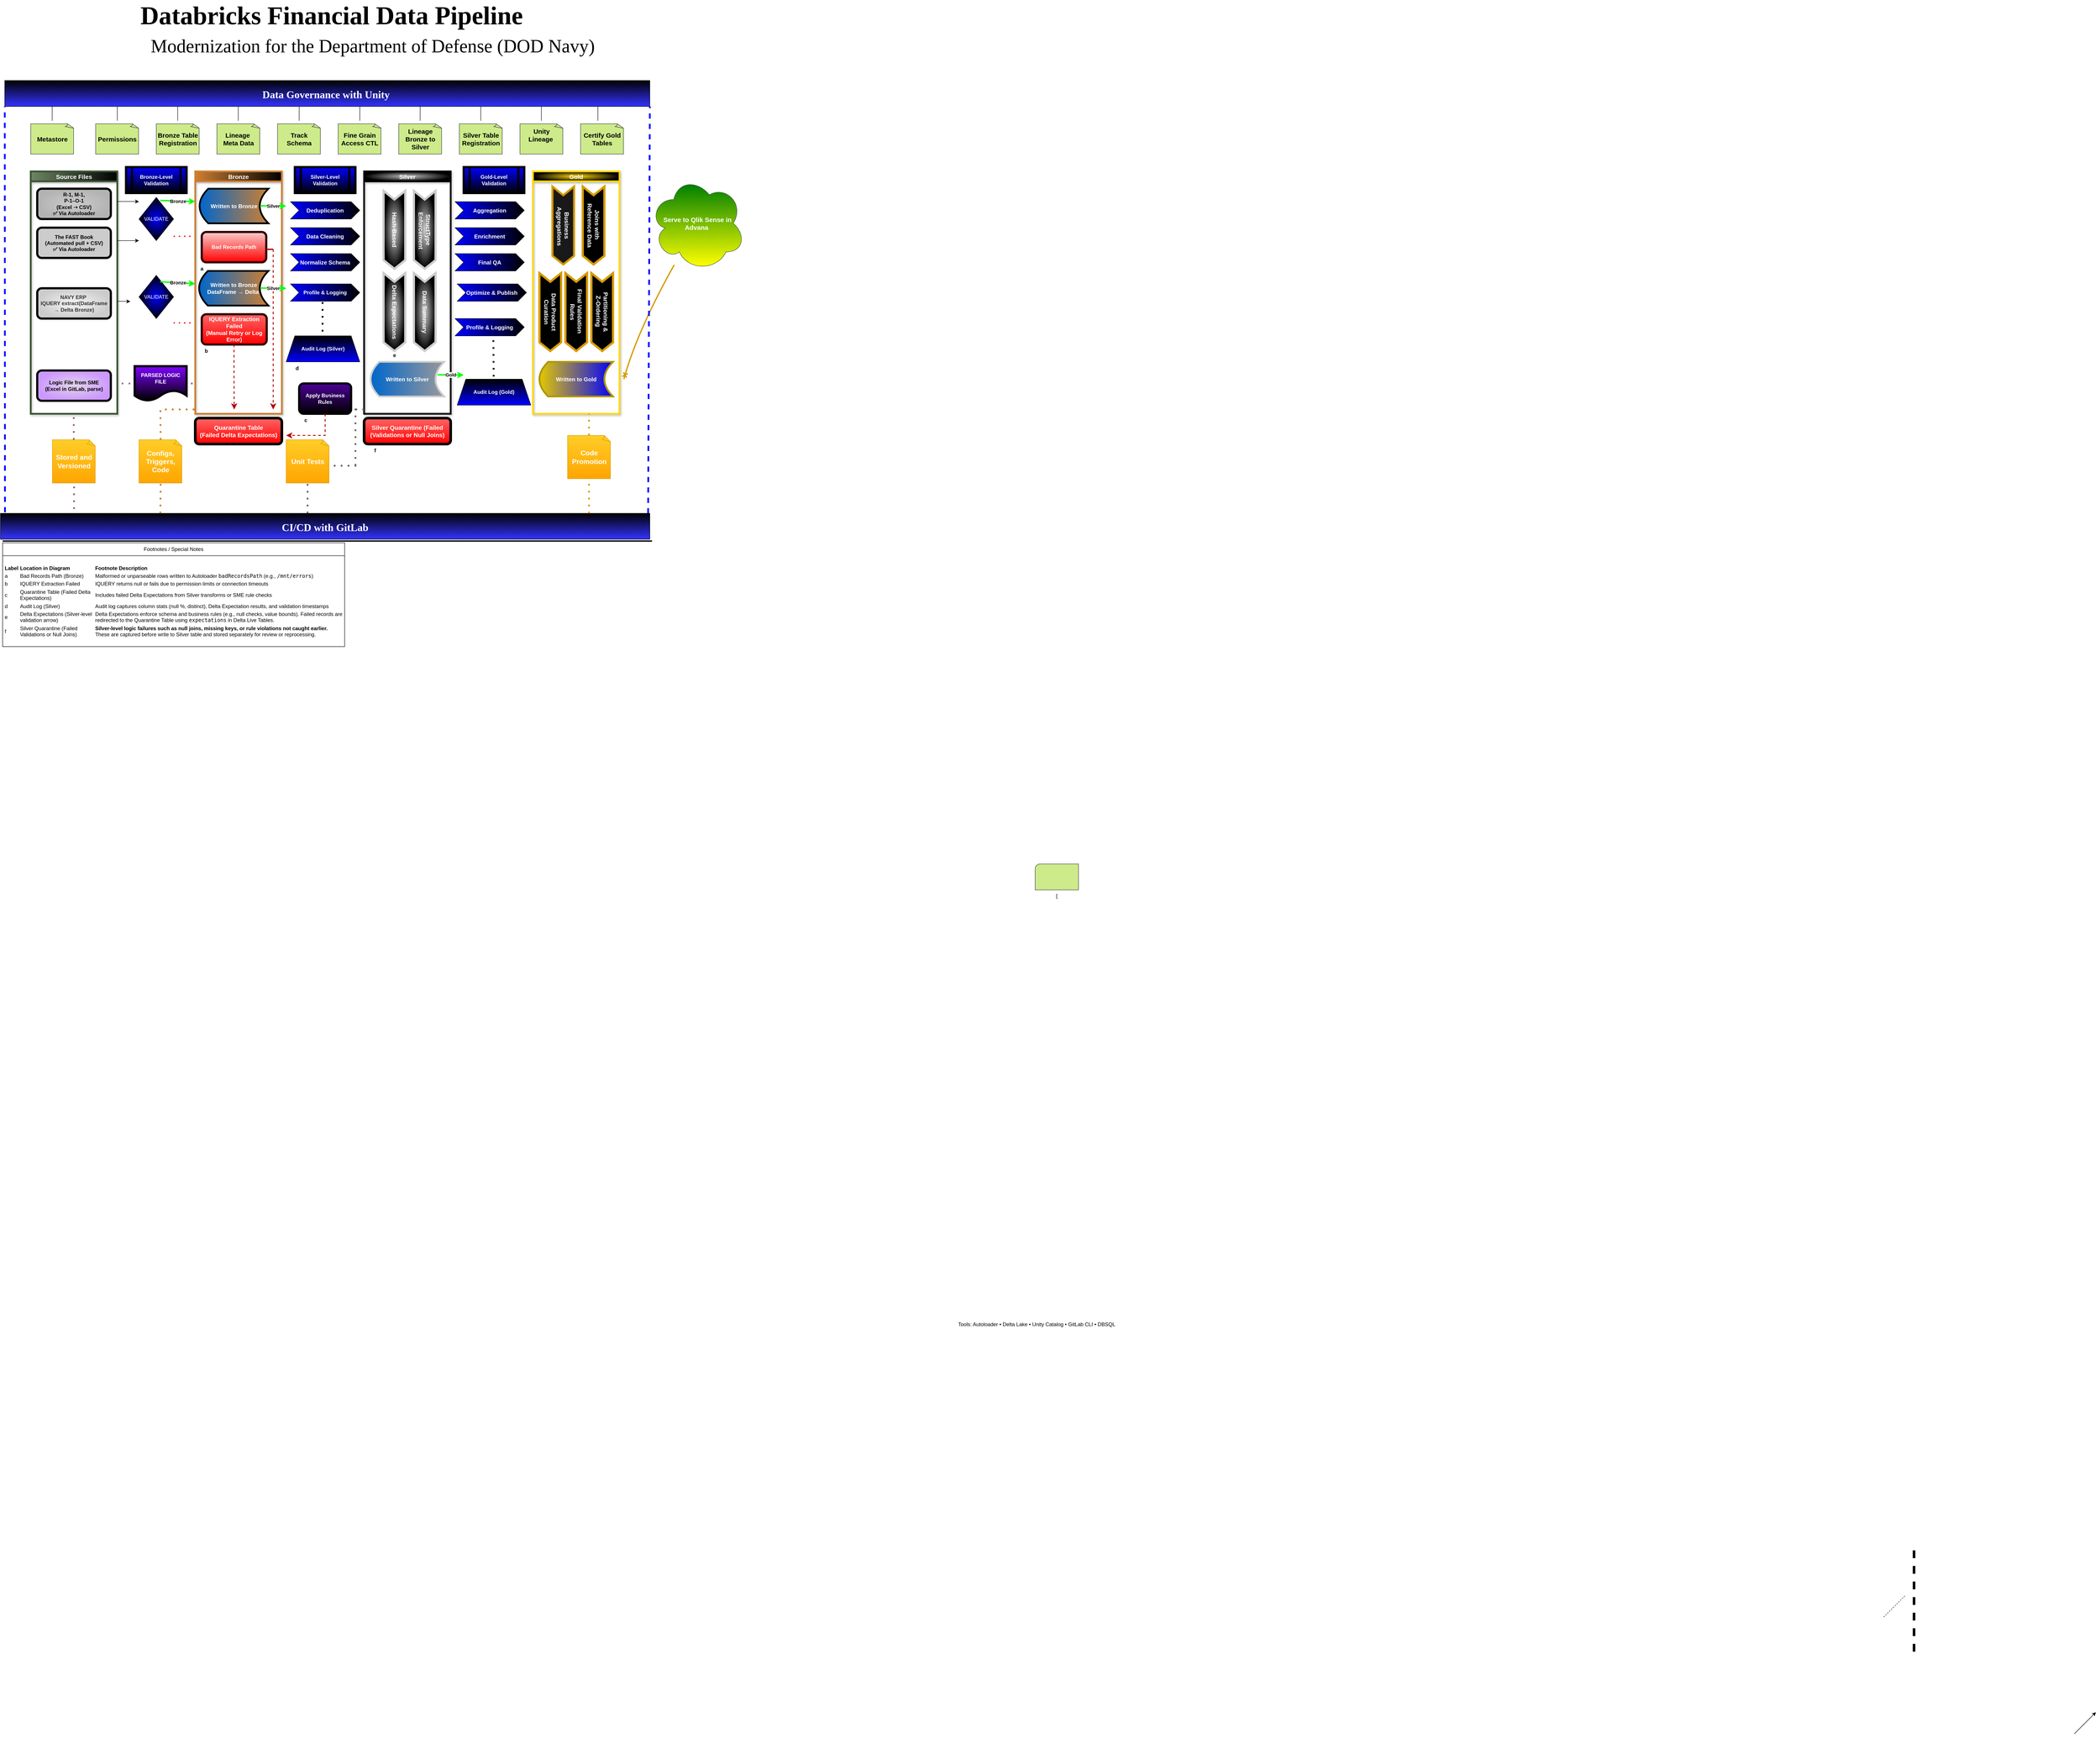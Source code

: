 <mxfile version="28.1.0">
  <diagram name="Page-1" id="gOBmvgyf9rFOogTHI9T9">
    <mxGraphModel dx="18152" dy="8086" grid="1" gridSize="10" guides="1" tooltips="1" connect="1" arrows="1" fold="1" page="1" pageScale="1" pageWidth="1700" pageHeight="1100" background="none" math="0" shadow="0">
      <root>
        <mxCell id="0" />
        <mxCell id="1" parent="0" />
        <mxCell id="sourceLane" value="Source Files" style="swimlane;fillColor=#6d8764;fontSize=14;swimlaneFillColor=none;fontColor=#ffffff;strokeColor=#3A5431;gradientColor=default;gradientDirection=east;strokeWidth=4;shadow=1;" parent="1" vertex="1">
          <mxGeometry x="-250" width="200" height="560" as="geometry" />
        </mxCell>
        <mxCell id="navy" value="NAVY ERP&amp;nbsp;&lt;br&gt;IQUERY extract(DataFrame → Delta Bronze)" style="shape=rectangle;whiteSpace=wrap;rounded=1;labelBackgroundColor=none;html=1;fillColor=#f5f5f5;strokeColor=#000000;fontColor=#333333;fontStyle=1;strokeWidth=5;labelBorderColor=none;glass=0;gradientColor=#CCCCCC;gradientDirection=radial;" parent="sourceLane" vertex="1">
          <mxGeometry x="15" y="270" width="170" height="70" as="geometry" />
        </mxCell>
        <mxCell id="r1" value="R-1, M-1,&#xa;P-1–O-1&#xa;(Excel ➝ CSV)&#xa;✅ Via Autoloader" style="shape=rectangle;whiteSpace=wrap;rounded=1;fillColor=#CCCCCC;fontStyle=1;strokeWidth=5;gradientColor=#B3B3B3;gradientDirection=radial;" parent="sourceLane" vertex="1">
          <mxGeometry x="15" y="40" width="170" height="70" as="geometry" />
        </mxCell>
        <mxCell id="fastbook" value="The FAST Book&#xa;(Automated pull + CSV)&#xa;✅ Via Autoloader" style="shape=rectangle;rounded=1;strokeWidth=5;fillColor=#CCCCCC;fontStyle=1;gradientColor=#CCCCCC;gradientDirection=radial;" parent="sourceLane" vertex="1">
          <mxGeometry x="15" y="130" width="170" height="70" as="geometry" />
        </mxCell>
        <mxCell id="logicfile" value="Logic File from SME&#xa;(Excel in GitLab, parse)" style="shape=rectangle;whiteSpace=wrap;rounded=1;strokeWidth=5;fillColor=#E1D5E7;fontStyle=1;gradientColor=#CC99FF;gradientDirection=radial;" parent="sourceLane" vertex="1">
          <mxGeometry x="15" y="460" width="170" height="70" as="geometry" />
        </mxCell>
        <mxCell id="2" style="edgeStyle=orthogonalEdgeStyle;rounded=1;endArrow=block;" parent="sourceLane" source="navy" edge="1" />
        <mxCell id="3" style="edgeStyle=orthogonalEdgeStyle;rounded=1;endArrow=block;" parent="sourceLane" source="r1" edge="1" />
        <mxCell id="4" style="edgeStyle=orthogonalEdgeStyle;rounded=1;endArrow=block;" parent="sourceLane" source="fastbook" edge="1" />
        <mxCell id="bronzeLane" value="Bronze" style="swimlane;fillColor=#cd7f32;fontSize=14;fontColor=#FFFFFF;gradientColor=default;gradientDirection=east;strokeWidth=4;strokeColor=#CD7F32;shadow=1;" parent="1" vertex="1">
          <mxGeometry x="130" width="200" height="560" as="geometry" />
        </mxCell>
        <mxCell id="errorAutoloader" value="Bad Records Path" style="shape=rectangle;whiteSpace=wrap;rounded=1;fillColor=#f8cecc;strokeColor=#330000;fontSize=12;fontStyle=1;strokeWidth=5;gradientColor=#FF0000;fontColor=#FFFFFF;" parent="bronzeLane" vertex="1">
          <mxGeometry x="15" y="140" width="149" height="70" as="geometry" />
        </mxCell>
        <mxCell id="errToQuarantine" style="edgeStyle=orthogonalEdgeStyle;rounded=1;endArrow=block;dashed=1;strokeColor=#d6b656;" parent="bronzeLane" target="quarantineTable" edge="1" />
        <mxCell id="R2R7n0pHP7CXCl1GbZaS-44" value="IQUERY Extraction Failed&#xa;(Manual Retry or Log Error)" style="shape=rectangle;whiteSpace=wrap;rounded=1;fillColor=#FF6666;strokeColor=#330000;fontSize=13;fontStyle=1;strokeWidth=5;align=center;gradientColor=#FF0000;fontColor=#FFFFFF;" parent="bronzeLane" vertex="1">
          <mxGeometry x="15" y="330" width="150" height="70" as="geometry" />
        </mxCell>
        <mxCell id="R2R7n0pHP7CXCl1GbZaS-72" value="Written to Bronze" style="shape=dataStorage;whiteSpace=wrap;html=1;fixedSize=1;fillColor=#0066CC;fontColor=#FFFFFF;align=center;fontSize=13;fontStyle=1;gradientColor=#CD7F32;strokeWidth=4;gradientDirection=east;" parent="bronzeLane" vertex="1">
          <mxGeometry x="10" y="40" width="159" height="80" as="geometry" />
        </mxCell>
        <mxCell id="R2R7n0pHP7CXCl1GbZaS-73" value="&lt;span&gt;Written to Bronze&lt;/span&gt;&lt;br&gt;&lt;span&gt;DataFrame → Delta&amp;nbsp;&lt;/span&gt;" style="shape=dataStorage;html=1;fixedSize=1;fillColor=#0066CC;fontColor=#FFFFFF;align=center;fontSize=13;fontStyle=1;gradientColor=#CD7F32;strokeWidth=4;gradientDirection=east;whiteSpace=wrap;labelPosition=center;verticalLabelPosition=middle;verticalAlign=middle;" parent="bronzeLane" vertex="1">
          <mxGeometry x="9" y="230" width="160" height="80" as="geometry" />
        </mxCell>
        <mxCell id="R2R7n0pHP7CXCl1GbZaS-81" value="" style="endArrow=none;dashed=1;html=1;dashPattern=1 3;strokeWidth=4;rounded=0;fillColor=#e1d5e7;strokeColor=#9673a6;" parent="bronzeLane" edge="1">
          <mxGeometry width="50" height="50" relative="1" as="geometry">
            <mxPoint x="-10" y="490" as="sourcePoint" />
            <mxPoint y="490" as="targetPoint" />
          </mxGeometry>
        </mxCell>
        <mxCell id="R2R7n0pHP7CXCl1GbZaS-86" value="" style="edgeStyle=elbowEdgeStyle;elbow=vertical;endArrow=classic;html=1;curved=0;rounded=0;endSize=8;startSize=8;strokeWidth=2;fillColor=#e51400;strokeColor=#B20000;dashed=1;" parent="bronzeLane" edge="1">
          <mxGeometry width="50" height="50" relative="1" as="geometry">
            <mxPoint x="180" y="180" as="sourcePoint" />
            <mxPoint x="180" y="550" as="targetPoint" />
          </mxGeometry>
        </mxCell>
        <mxCell id="R2R7n0pHP7CXCl1GbZaS-87" value="" style="endArrow=none;html=1;rounded=0;strokeWidth=3;fillColor=#e51400;strokeColor=#B20000;" parent="bronzeLane" edge="1">
          <mxGeometry width="50" height="50" relative="1" as="geometry">
            <mxPoint x="165" y="180" as="sourcePoint" />
            <mxPoint x="180" y="180" as="targetPoint" />
          </mxGeometry>
        </mxCell>
        <mxCell id="R2R7n0pHP7CXCl1GbZaS-98" value="a" style="text;html=1;align=center;verticalAlign=middle;resizable=0;points=[];autosize=1;strokeColor=none;fillColor=none;fontStyle=1" parent="bronzeLane" vertex="1">
          <mxGeometry y="210" width="30" height="30" as="geometry" />
        </mxCell>
        <mxCell id="R2R7n0pHP7CXCl1GbZaS-101" value="b" style="text;html=1;align=center;verticalAlign=middle;resizable=0;points=[];autosize=1;strokeColor=none;fillColor=none;fontStyle=1" parent="bronzeLane" vertex="1">
          <mxGeometry x="10" y="400" width="30" height="30" as="geometry" />
        </mxCell>
        <mxCell id="R2R7n0pHP7CXCl1GbZaS-143" value="" style="endArrow=classic;html=1;rounded=0;fillColor=#d5e8d4;gradientColor=#97d077;strokeColor=#00FF00;strokeWidth=3;" parent="bronzeLane" edge="1">
          <mxGeometry relative="1" as="geometry">
            <mxPoint x="150" y="79.5" as="sourcePoint" />
            <mxPoint x="210" y="80" as="targetPoint" />
          </mxGeometry>
        </mxCell>
        <mxCell id="R2R7n0pHP7CXCl1GbZaS-144" value="Silver" style="edgeLabel;resizable=0;html=1;;align=center;verticalAlign=middle;fontStyle=1" parent="R2R7n0pHP7CXCl1GbZaS-143" connectable="0" vertex="1">
          <mxGeometry relative="1" as="geometry" />
        </mxCell>
        <mxCell id="R2R7n0pHP7CXCl1GbZaS-145" value="" style="endArrow=classic;html=1;rounded=0;fillColor=#d5e8d4;gradientColor=#97d077;strokeColor=#00FF00;strokeWidth=3;" parent="bronzeLane" edge="1">
          <mxGeometry relative="1" as="geometry">
            <mxPoint x="150" y="269.5" as="sourcePoint" />
            <mxPoint x="210" y="270" as="targetPoint" />
          </mxGeometry>
        </mxCell>
        <mxCell id="R2R7n0pHP7CXCl1GbZaS-146" value="Silver" style="edgeLabel;resizable=0;html=1;;align=center;verticalAlign=middle;fontStyle=1" parent="R2R7n0pHP7CXCl1GbZaS-145" connectable="0" vertex="1">
          <mxGeometry relative="1" as="geometry" />
        </mxCell>
        <mxCell id="silverLane" value="Silver" style="swimlane;fillColor=#c0c0c0;fontSize=14;labelBackgroundColor=none;fontColor=#FFFFFF;gradientColor=default;gradientDirection=radial;strokeWidth=4;shadow=1;" parent="1" vertex="1">
          <mxGeometry x="520" width="200" height="560" as="geometry" />
        </mxCell>
        <mxCell id="10" style="edgeStyle=orthogonalEdgeStyle;rounded=1;endArrow=block;" parent="silverLane" edge="1" />
        <mxCell id="R2R7n0pHP7CXCl1GbZaS-59" value="Hash-Based" style="shape=step;perimeter=stepPerimeter;whiteSpace=wrap;html=1;fixedSize=1;rotation=90;fillColor=#CCCCCC;strokeWidth=5;fontColor=#FFFFFF;fontStyle=1;fontSize=14;gradientColor=default;strokeColor=#CCCCCC;gradientDirection=radial;labelBackgroundColor=none;labelBorderColor=none;textShadow=0;" parent="silverLane" vertex="1">
          <mxGeometry x="-20" y="110" width="180" height="50" as="geometry" />
        </mxCell>
        <mxCell id="R2R7n0pHP7CXCl1GbZaS-61" value="StructType&lt;div&gt;&amp;nbsp;Enforcement&lt;/div&gt;" style="shape=step;perimeter=stepPerimeter;html=1;fixedSize=1;rotation=90;fillColor=#CCCCCC;strokeWidth=5;fontColor=#FFFFFF;fontStyle=1;fontSize=14;gradientColor=default;strokeColor=#CCCCCC;gradientDirection=radial;whiteSpace=wrap;" parent="silverLane" vertex="1">
          <mxGeometry x="50" y="110" width="180" height="50" as="geometry" />
        </mxCell>
        <mxCell id="R2R7n0pHP7CXCl1GbZaS-67" value="Delta Expectations" style="shape=step;perimeter=stepPerimeter;whiteSpace=wrap;html=1;fixedSize=1;rotation=90;fillColor=#CCCCCC;strokeWidth=5;fontColor=#FFFFFF;fontStyle=1;fontSize=14;gradientColor=default;strokeColor=#CCCCCC;align=center;gradientDirection=radial;" parent="silverLane" vertex="1">
          <mxGeometry x="-20" y="300" width="180" height="50" as="geometry" />
        </mxCell>
        <mxCell id="R2R7n0pHP7CXCl1GbZaS-69" value="Data Summary" style="shape=step;perimeter=stepPerimeter;whiteSpace=wrap;html=1;fixedSize=1;rotation=90;fillColor=#CCCCCC;strokeWidth=5;fontColor=#FFFFFF;fontStyle=1;fontSize=14;gradientColor=default;strokeColor=#CCCCCC;gradientDirection=radial;" parent="silverLane" vertex="1">
          <mxGeometry x="50" y="300" width="180" height="50" as="geometry" />
        </mxCell>
        <mxCell id="R2R7n0pHP7CXCl1GbZaS-74" value="&lt;span&gt;Written to Silver&lt;/span&gt;" style="shape=dataStorage;html=1;fixedSize=1;fillColor=#0066CC;fontColor=#FFFFFF;align=center;fontSize=13;fontStyle=1;gradientColor=#999999;strokeWidth=4;gradientDirection=east;whiteSpace=wrap;labelPosition=center;verticalLabelPosition=middle;verticalAlign=middle;strokeColor=#CCCCCC;" parent="silverLane" vertex="1">
          <mxGeometry x="15" y="440" width="170" height="80" as="geometry" />
        </mxCell>
        <mxCell id="R2R7n0pHP7CXCl1GbZaS-104" value="e" style="text;html=1;align=center;verticalAlign=middle;resizable=0;points=[];autosize=1;strokeColor=none;fillColor=none;fontStyle=1" parent="silverLane" vertex="1">
          <mxGeometry x="55" y="410" width="30" height="30" as="geometry" />
        </mxCell>
        <mxCell id="goldLane" value="Gold" style="swimlane;fillColor=#ffd700;fontSize=14;strokeWidth=4;fontColor=#FFFFFF;gradientColor=default;strokeColor=#FFD700;shadow=1;gradientDirection=radial;swimlaneFillColor=none;" parent="1" vertex="1">
          <mxGeometry x="910" width="200" height="560" as="geometry" />
        </mxCell>
        <mxCell id="12" style="edgeStyle=orthogonalEdgeStyle;rounded=1;endArrow=block;" parent="goldLane" edge="1" />
        <mxCell id="13" style="edgeStyle=orthogonalEdgeStyle;rounded=1;endArrow=block;" parent="goldLane" edge="1" />
        <mxCell id="R2R7n0pHP7CXCl1GbZaS-114" value="Business&lt;div&gt;&amp;nbsp;Aggregations&lt;/div&gt;" style="shape=step;perimeter=stepPerimeter;whiteSpace=wrap;html=1;fixedSize=1;rotation=90;fillColor=#000000;strokeWidth=5;fontStyle=1;fontSize=14;gradientColor=#000000;strokeColor=#d79b00;gradientDirection=radial;labelBackgroundColor=none;labelBorderColor=none;textShadow=0;fontColor=#FFFFFF;opacity=90;fontFamily=Helvetica;" parent="goldLane" vertex="1">
          <mxGeometry x="-20" y="100" width="180" height="50" as="geometry" />
        </mxCell>
        <mxCell id="R2R7n0pHP7CXCl1GbZaS-113" value="Joins with&amp;nbsp;&lt;div&gt;Reference Data&lt;/div&gt;" style="shape=step;perimeter=stepPerimeter;whiteSpace=wrap;html=1;fixedSize=1;rotation=90;fillColor=#000000;strokeWidth=5;fontColor=#FFFFFF;fontStyle=1;fontSize=14;gradientColor=default;strokeColor=#D79B00;gradientDirection=radial;labelBackgroundColor=none;labelBorderColor=none;textShadow=0;" parent="goldLane" vertex="1">
          <mxGeometry x="50" y="100" width="180" height="50" as="geometry" />
        </mxCell>
        <mxCell id="R2R7n0pHP7CXCl1GbZaS-115" value="Final Validation&amp;nbsp;&lt;div&gt;Rules&lt;/div&gt;" style="shape=step;perimeter=stepPerimeter;whiteSpace=wrap;html=1;fixedSize=1;rotation=90;fillColor=#000000;strokeWidth=5;fontColor=#FFFFFF;fontStyle=1;fontSize=14;gradientColor=default;strokeColor=#D79B00;gradientDirection=radial;labelBackgroundColor=none;labelBorderColor=none;textShadow=0;" parent="goldLane" vertex="1">
          <mxGeometry x="10" y="300" width="180" height="50" as="geometry" />
        </mxCell>
        <mxCell id="R2R7n0pHP7CXCl1GbZaS-116" value="Data Product&lt;div&gt;Curation&lt;/div&gt;" style="shape=step;perimeter=stepPerimeter;whiteSpace=wrap;html=1;fixedSize=1;rotation=90;fillColor=#000000;strokeWidth=5;fontColor=#FFFFFF;fontStyle=1;fontSize=14;gradientColor=default;strokeColor=#D79B00;gradientDirection=radial;labelBackgroundColor=none;labelBorderColor=none;textShadow=0;" parent="goldLane" vertex="1">
          <mxGeometry x="-50" y="300" width="180" height="50" as="geometry" />
        </mxCell>
        <mxCell id="R2R7n0pHP7CXCl1GbZaS-117" value="Partitioning &amp;amp;&lt;div&gt;Z-Ordering&amp;nbsp;&lt;/div&gt;" style="shape=step;perimeter=stepPerimeter;whiteSpace=wrap;html=1;fixedSize=1;rotation=90;fillColor=#000000;strokeWidth=5;fontColor=#FFFFFF;fontStyle=1;fontSize=14;gradientColor=default;strokeColor=#D79B00;gradientDirection=radial;labelBackgroundColor=none;labelBorderColor=none;textShadow=0;" parent="goldLane" vertex="1">
          <mxGeometry x="70" y="300" width="180" height="50" as="geometry" />
        </mxCell>
        <mxCell id="R2R7n0pHP7CXCl1GbZaS-118" value="&lt;span&gt;Written to Gold&lt;/span&gt;" style="shape=dataStorage;html=1;fixedSize=1;fillColor=#e3c800;fontColor=#FFFFFF;align=center;fontSize=13;fontStyle=1;strokeWidth=4;gradientDirection=east;whiteSpace=wrap;labelPosition=center;verticalLabelPosition=middle;verticalAlign=middle;strokeColor=#B09500;gradientColor=#0000FF;" parent="goldLane" vertex="1">
          <mxGeometry x="15" y="440" width="170" height="80" as="geometry" />
        </mxCell>
        <mxCell id="ciLane" value="Data Governance with Unity " style="swimlane;fillColor=#000000;fontSize=24;startSize=80;fontStyle=1;fontFamily=Times New Roman;strokeColor=#000000;fontColor=#FFFFFF;gradientColor=#3333FF;" parent="1" vertex="1">
          <mxGeometry x="-310" y="-210" width="1490" height="60" as="geometry" />
        </mxCell>
        <mxCell id="R2R7n0pHP7CXCl1GbZaS-212" value="" style="endArrow=none;html=1;rounded=0;entryX=0.074;entryY=1.11;entryDx=0;entryDy=0;entryPerimeter=0;" parent="ciLane" edge="1">
          <mxGeometry width="50" height="50" relative="1" as="geometry">
            <mxPoint x="109.5" y="93" as="sourcePoint" />
            <mxPoint x="109.5" y="60" as="targetPoint" />
          </mxGeometry>
        </mxCell>
        <mxCell id="R2R7n0pHP7CXCl1GbZaS-214" value="" style="endArrow=none;html=1;rounded=0;entryX=0.074;entryY=1.11;entryDx=0;entryDy=0;entryPerimeter=0;" parent="ciLane" edge="1">
          <mxGeometry width="50" height="50" relative="1" as="geometry">
            <mxPoint x="539.41" y="93" as="sourcePoint" />
            <mxPoint x="539.41" y="60" as="targetPoint" />
          </mxGeometry>
        </mxCell>
        <mxCell id="footer" value="Tools: Autoloader • Delta Lake • Unity Catalog • GitLab CLI • DBSQL" style="text;html=1;strokeColor=none;fillColor=none;fontSize=12;align=left;" parent="1" vertex="1">
          <mxGeometry x="1890" y="2650" width="800" height="30" as="geometry" />
        </mxCell>
        <mxCell id="5" style="edgeStyle=orthogonalEdgeStyle;rounded=1;endArrow=block;" parent="1" source="logicfile" edge="1" />
        <mxCell id="7" style="edgeStyle=orthogonalEdgeStyle;rounded=1;endArrow=block;" parent="1" edge="1" />
        <mxCell id="11" style="edgeStyle=orthogonalEdgeStyle;rounded=1;endArrow=block;" parent="1" edge="1" />
        <mxCell id="14" style="edgeStyle=orthogonalEdgeStyle;rounded=1;endArrow=block;" parent="1" edge="1" />
        <mxCell id="crossErrorR1" style="edgeStyle=orthogonalEdgeStyle;rounded=1;endArrow=block;dashed=1;strokeColor=#b85450;" parent="1" source="r1" target="errorAutoloader" edge="1" />
        <mxCell id="crossErrorFastbook" style="edgeStyle=orthogonalEdgeStyle;rounded=1;endArrow=block;dashed=1;strokeColor=#b85450;" parent="1" source="fastbook" target="errorAutoloader" edge="1" />
        <mxCell id="R2R7n0pHP7CXCl1GbZaS-23" value="" style="endArrow=classic;html=1;rounded=0;" parent="1" edge="1">
          <mxGeometry width="50" height="50" relative="1" as="geometry">
            <mxPoint x="4470" y="3610" as="sourcePoint" />
            <mxPoint x="4520" y="3560" as="targetPoint" />
            <Array as="points">
              <mxPoint x="4480" y="3600" />
            </Array>
          </mxGeometry>
        </mxCell>
        <mxCell id="R2R7n0pHP7CXCl1GbZaS-22" value="" style="endArrow=none;dashed=1;html=1;dashPattern=1 3;strokeWidth=3;rounded=0;fillColor=#f8cecc;strokeColor=#FF0000;" parent="1" edge="1">
          <mxGeometry width="50" height="50" relative="1" as="geometry">
            <mxPoint x="80" y="150" as="sourcePoint" />
            <mxPoint x="120" y="150" as="targetPoint" />
            <Array as="points" />
          </mxGeometry>
        </mxCell>
        <mxCell id="R2R7n0pHP7CXCl1GbZaS-18" value="" style="endArrow=classic;html=1;rounded=0;exitX=0.994;exitY=0.65;exitDx=0;exitDy=0;exitPerimeter=0;" parent="1" edge="1">
          <mxGeometry width="50" height="50" relative="1" as="geometry">
            <mxPoint x="-50.0" y="160" as="sourcePoint" />
            <mxPoint y="160" as="targetPoint" />
          </mxGeometry>
        </mxCell>
        <mxCell id="6" style="edgeStyle=orthogonalEdgeStyle;rounded=1;endArrow=block;" parent="1" edge="1" />
        <mxCell id="errPathArrow" style="edgeStyle=orthogonalEdgeStyle;rounded=1;endArrow=block;strokeColor=#b85450;" parent="1" target="errorAutoloader" edge="1" />
        <mxCell id="R2R7n0pHP7CXCl1GbZaS-19" value="" style="endArrow=classic;html=1;rounded=0;exitX=0.994;exitY=0.65;exitDx=0;exitDy=0;exitPerimeter=0;" parent="1" edge="1">
          <mxGeometry width="50" height="50" relative="1" as="geometry">
            <mxPoint x="-50" y="69.5" as="sourcePoint" />
            <mxPoint y="70" as="targetPoint" />
            <Array as="points">
              <mxPoint x="-10" y="69.5" />
            </Array>
          </mxGeometry>
        </mxCell>
        <mxCell id="R2R7n0pHP7CXCl1GbZaS-38" value="" style="endArrow=classic;html=1;rounded=0;exitX=0.994;exitY=0.65;exitDx=0;exitDy=0;exitPerimeter=0;" parent="1" edge="1">
          <mxGeometry width="50" height="50" relative="1" as="geometry">
            <mxPoint x="-50.0" y="300" as="sourcePoint" />
            <mxPoint x="-20" y="300.5" as="targetPoint" />
          </mxGeometry>
        </mxCell>
        <mxCell id="R2R7n0pHP7CXCl1GbZaS-40" value="VALIDATE" style="rhombus;whiteSpace=wrap;html=1;gradientColor=default;fillColor=#0000FF;strokeColor=default;gradientDirection=radial;fontColor=#FFFFFF;" parent="1" vertex="1">
          <mxGeometry y="60" width="80" height="100" as="geometry" />
        </mxCell>
        <mxCell id="R2R7n0pHP7CXCl1GbZaS-41" value="VALIDATE" style="rhombus;whiteSpace=wrap;html=1;gradientColor=default;fillColor=#0000FF;strokeColor=default;gradientDirection=radial;fontColor=#FFFFFF;" parent="1" vertex="1">
          <mxGeometry y="240" width="80" height="100" as="geometry" />
        </mxCell>
        <mxCell id="R2R7n0pHP7CXCl1GbZaS-47" value="" style="endArrow=none;dashed=1;html=1;dashPattern=1 3;strokeWidth=3;rounded=0;fillColor=#f8cecc;strokeColor=#FF0000;" parent="1" edge="1">
          <mxGeometry width="50" height="50" relative="1" as="geometry">
            <mxPoint x="80" y="350" as="sourcePoint" />
            <mxPoint x="120" y="350" as="targetPoint" />
            <Array as="points" />
          </mxGeometry>
        </mxCell>
        <mxCell id="R2R7n0pHP7CXCl1GbZaS-49" value="" style="endArrow=none;dashed=1;html=1;dashPattern=1 3;strokeWidth=4;rounded=0;fillColor=#e1d5e7;strokeColor=#9673a6;" parent="1" source="R2R7n0pHP7CXCl1GbZaS-77" edge="1">
          <mxGeometry width="50" height="50" relative="1" as="geometry">
            <mxPoint x="-40" y="490" as="sourcePoint" />
            <mxPoint x="80" y="490" as="targetPoint" />
          </mxGeometry>
        </mxCell>
        <mxCell id="R2R7n0pHP7CXCl1GbZaS-50" value="Bronze-Level Validation" style="shape=process;whiteSpace=wrap;html=1;backgroundOutline=1;fontStyle=1;strokeWidth=5;fillColor=#0000FF;fontColor=#FFFFFF;gradientColor=default;gradientDirection=south;" parent="1" vertex="1">
          <mxGeometry x="-30" y="-10" width="140" height="60" as="geometry" />
        </mxCell>
        <mxCell id="8" style="edgeStyle=orthogonalEdgeStyle;rounded=1;endArrow=block;" parent="1" edge="1" />
        <mxCell id="9" style="edgeStyle=orthogonalEdgeStyle;rounded=1;endArrow=block;" parent="1" edge="1" />
        <mxCell id="R2R7n0pHP7CXCl1GbZaS-52" value="&lt;font style=&quot;font-size: 13px;&quot;&gt;&lt;b&gt;Deduplication&lt;/b&gt;&lt;/font&gt;" style="shape=step;perimeter=stepPerimeter;whiteSpace=wrap;html=1;fixedSize=1;fontColor=#FFFFFF;fillColor=#0000FF;gradientColor=default;gradientDirection=east;" parent="1" vertex="1">
          <mxGeometry x="350" y="70" width="160" height="40" as="geometry" />
        </mxCell>
        <mxCell id="R2R7n0pHP7CXCl1GbZaS-53" value="Silver-Level Validation" style="shape=process;whiteSpace=wrap;html=1;backgroundOutline=1;fontStyle=1;strokeWidth=5;fillColor=#0000FF;fontColor=#FFFFFF;gradientColor=default;gradientDirection=south;" parent="1" vertex="1">
          <mxGeometry x="360" y="-10" width="140" height="60" as="geometry" />
        </mxCell>
        <mxCell id="R2R7n0pHP7CXCl1GbZaS-54" value="&lt;font style=&quot;font-size: 13px;&quot;&gt;&lt;b&gt;Data Cleaning&lt;/b&gt;&lt;/font&gt;" style="shape=step;perimeter=stepPerimeter;whiteSpace=wrap;html=1;fixedSize=1;fontColor=#FFFFFF;fillColor=#0000FF;gradientColor=default;gradientDirection=east;" parent="1" vertex="1">
          <mxGeometry x="350" y="130" width="160" height="40" as="geometry" />
        </mxCell>
        <mxCell id="R2R7n0pHP7CXCl1GbZaS-55" value="&lt;span style=&quot;font-size: 13px;&quot;&gt;&lt;b&gt;Normalize Schema&lt;/b&gt;&lt;/span&gt;" style="shape=step;perimeter=stepPerimeter;whiteSpace=wrap;html=1;fixedSize=1;fontColor=#FFFFFF;fillColor=#0000FF;gradientColor=default;gradientDirection=east;" parent="1" vertex="1">
          <mxGeometry x="350" y="190" width="160" height="40" as="geometry" />
        </mxCell>
        <mxCell id="R2R7n0pHP7CXCl1GbZaS-57" value="Profile &amp;amp; Logging" style="shape=step;perimeter=stepPerimeter;whiteSpace=wrap;html=1;fixedSize=1;fontColor=#FFFFFF;fillColor=#0000FF;gradientColor=default;gradientDirection=east;fontStyle=1;fontSize=12;" parent="1" vertex="1">
          <mxGeometry x="350" y="260" width="160" height="40" as="geometry" />
        </mxCell>
        <mxCell id="quarantineTable" value="Quarantine Table&#xa;(Failed Delta Expectations)" style="shape=rectangle;whiteSpace=wrap;rounded=1;fillColor=#FF6666;fontColor=#FFFFFF;fontStyle=1;fontSize=14;gradientColor=#FF0000;strokeWidth=6;" parent="1" vertex="1">
          <mxGeometry x="130" y="570" width="200" height="60" as="geometry" />
        </mxCell>
        <mxCell id="R2R7n0pHP7CXCl1GbZaS-78" value="" style="endArrow=none;dashed=1;html=1;dashPattern=1 3;strokeWidth=4;rounded=0;fillColor=#e1d5e7;strokeColor=#9673a6;" parent="1" target="R2R7n0pHP7CXCl1GbZaS-77" edge="1">
          <mxGeometry width="50" height="50" relative="1" as="geometry">
            <mxPoint x="-40" y="490" as="sourcePoint" />
            <mxPoint x="80" y="490" as="targetPoint" />
          </mxGeometry>
        </mxCell>
        <mxCell id="R2R7n0pHP7CXCl1GbZaS-77" value="PARSED LOGIC FILE" style="shape=document;whiteSpace=wrap;html=1;boundedLbl=1;fillColor=#7F00FF;fontColor=#FFFFFF;fontStyle=1;strokeWidth=5;gradientColor=default;" parent="1" vertex="1">
          <mxGeometry x="-10" y="450" width="120" height="80" as="geometry" />
        </mxCell>
        <mxCell id="R2R7n0pHP7CXCl1GbZaS-79" value="Apply Business Rules" style="shape=rectangle;whiteSpace=wrap;rounded=1;strokeWidth=5;fillColor=#4C0099;fontStyle=1;gradientColor=#000000;gradientDirection=south;fontColor=#FFFFFF;" parent="1" vertex="1">
          <mxGeometry x="370" y="490" width="120" height="70" as="geometry" />
        </mxCell>
        <mxCell id="R2R7n0pHP7CXCl1GbZaS-88" value="" style="edgeStyle=elbowEdgeStyle;elbow=vertical;endArrow=classic;html=1;curved=0;rounded=0;endSize=8;startSize=8;strokeWidth=2;fillColor=#e51400;strokeColor=#B20000;dashed=1;" parent="1" edge="1">
          <mxGeometry width="50" height="50" relative="1" as="geometry">
            <mxPoint x="219.5" y="400" as="sourcePoint" />
            <mxPoint x="220" y="550" as="targetPoint" />
          </mxGeometry>
        </mxCell>
        <mxCell id="R2R7n0pHP7CXCl1GbZaS-89" value="Audit Log (Silver)" style="shape=trapezoid;perimeter=trapezoidPerimeter;html=1;fixedSize=1;gradientColor=default;fillColor=#0000FF;fontColor=#FFFFFF;fontStyle=1;whiteSpace=wrap;gradientDirection=north;" parent="1" vertex="1">
          <mxGeometry x="340" y="380" width="170" height="60" as="geometry" />
        </mxCell>
        <mxCell id="R2R7n0pHP7CXCl1GbZaS-92" value="" style="endArrow=none;dashed=1;html=1;dashPattern=1 3;strokeWidth=4;rounded=0;entryX=0.463;entryY=0.925;entryDx=0;entryDy=0;entryPerimeter=0;fontSize=14;" parent="1" target="R2R7n0pHP7CXCl1GbZaS-57" edge="1">
          <mxGeometry width="50" height="50" relative="1" as="geometry">
            <mxPoint x="424" y="370" as="sourcePoint" />
            <mxPoint x="450" y="310" as="targetPoint" />
          </mxGeometry>
        </mxCell>
        <mxCell id="R2R7n0pHP7CXCl1GbZaS-93" value="" style="edgeStyle=elbowEdgeStyle;elbow=vertical;endArrow=classic;html=1;curved=0;rounded=0;endSize=8;startSize=8;strokeWidth=2;fillColor=#e51400;strokeColor=#B20000;dashed=1;exitX=0.5;exitY=1;exitDx=0;exitDy=0;" parent="1" source="R2R7n0pHP7CXCl1GbZaS-79" edge="1">
          <mxGeometry width="50" height="50" relative="1" as="geometry">
            <mxPoint x="459.75" y="615" as="sourcePoint" />
            <mxPoint x="340" y="610" as="targetPoint" />
            <Array as="points">
              <mxPoint x="380" y="610" />
            </Array>
          </mxGeometry>
        </mxCell>
        <mxCell id="R2R7n0pHP7CXCl1GbZaS-94" value="" style="line;strokeWidth=3;fillColor=none;align=left;verticalAlign=middle;spacingTop=-1;spacingLeft=3;spacingRight=3;rotatable=0;labelPosition=right;points=[];portConstraint=eastwest;strokeColor=inherit;" parent="1" vertex="1">
          <mxGeometry x="-315" y="850" width="1500" height="8" as="geometry" />
        </mxCell>
        <mxCell id="R2R7n0pHP7CXCl1GbZaS-96" value="Footnotes / Special Notes" style="rounded=0;whiteSpace=wrap;html=1;" parent="1" vertex="1">
          <mxGeometry x="-315" y="858" width="790" height="30" as="geometry" />
        </mxCell>
        <mxCell id="R2R7n0pHP7CXCl1GbZaS-97" value="&lt;table class=&quot;w-fit min-w-(--thread-content-width)&quot; data-end=&quot;1679&quot; data-start=&quot;186&quot;&gt;&lt;thead data-end=&quot;345&quot; data-start=&quot;186&quot;&gt;&lt;tr data-end=&quot;345&quot; data-start=&quot;186&quot;&gt;&lt;th data-col-size=&quot;sm&quot; data-end=&quot;194&quot; data-start=&quot;186&quot;&gt;Label&lt;/th&gt;&lt;th data-col-size=&quot;md&quot; data-end=&quot;247&quot; data-start=&quot;194&quot;&gt;Location in Diagram&lt;/th&gt;&lt;th data-col-size=&quot;xl&quot; data-end=&quot;345&quot; data-start=&quot;247&quot;&gt;Footnote Description&amp;nbsp;&lt;/th&gt;&lt;/tr&gt;&lt;/thead&gt;&lt;tbody data-end=&quot;1679&quot; data-start=&quot;506&quot;&gt;&lt;tr data-end=&quot;665&quot; data-start=&quot;506&quot;&gt;&lt;td data-col-size=&quot;sm&quot; data-end=&quot;514&quot; data-start=&quot;506&quot;&gt;a&lt;/td&gt;&lt;td data-col-size=&quot;md&quot; data-end=&quot;568&quot; data-start=&quot;514&quot;&gt;Bad Records Path (Bronze)&lt;/td&gt;&lt;td data-end=&quot;665&quot; data-start=&quot;568&quot; data-col-size=&quot;xl&quot;&gt;Malformed or unparseable rows written to Autoloader &lt;code data-end=&quot;638&quot; data-start=&quot;622&quot;&gt;badRecordsPath&lt;/code&gt; (e.g., &lt;code data-end=&quot;659&quot; data-start=&quot;646&quot;&gt;/mnt/errors&lt;/code&gt;)&lt;/td&gt;&lt;/tr&gt;&lt;tr data-end=&quot;824&quot; data-start=&quot;666&quot;&gt;&lt;td data-col-size=&quot;sm&quot; data-end=&quot;674&quot; data-start=&quot;666&quot;&gt;b&lt;/td&gt;&lt;td data-col-size=&quot;md&quot; data-end=&quot;728&quot; data-start=&quot;674&quot;&gt;IQUERY Extraction Failed&lt;/td&gt;&lt;td data-col-size=&quot;xl&quot; data-end=&quot;824&quot; data-start=&quot;728&quot;&gt;IQUERY returns null or fails due to permission limits or connection timeouts&lt;/td&gt;&lt;/tr&gt;&lt;tr data-end=&quot;983&quot; data-start=&quot;825&quot;&gt;&lt;td data-col-size=&quot;sm&quot; data-end=&quot;833&quot; data-start=&quot;825&quot;&gt;c&lt;/td&gt;&lt;td data-col-size=&quot;md&quot; data-end=&quot;887&quot; data-start=&quot;833&quot;&gt;Quarantine Table (Failed Delta Expectations)&lt;/td&gt;&lt;td data-col-size=&quot;xl&quot; data-end=&quot;983&quot; data-start=&quot;887&quot;&gt;Includes failed Delta Expectations from Silver transforms or SME rule checks&lt;/td&gt;&lt;/tr&gt;&lt;tr data-end=&quot;1154&quot; data-start=&quot;984&quot;&gt;&lt;td data-col-size=&quot;sm&quot; data-end=&quot;992&quot; data-start=&quot;984&quot;&gt;d&lt;/td&gt;&lt;td data-col-size=&quot;md&quot; data-end=&quot;1046&quot; data-start=&quot;992&quot;&gt;Audit Log (Silver)&lt;/td&gt;&lt;td data-col-size=&quot;xl&quot; data-end=&quot;1154&quot; data-start=&quot;1046&quot;&gt;Audit log captures column stats (null %, distinct), Delta Expectation results, and validation timestamps&lt;/td&gt;&lt;/tr&gt;&lt;tr data-end=&quot;1405&quot; data-start=&quot;1155&quot;&gt;&lt;td data-col-size=&quot;sm&quot; data-end=&quot;1163&quot; data-start=&quot;1155&quot;&gt;e&lt;/td&gt;&lt;td data-col-size=&quot;md&quot; data-end=&quot;1217&quot; data-start=&quot;1163&quot;&gt;Delta Expectations (Silver-level validation arrow)&lt;/td&gt;&lt;td data-col-size=&quot;xl&quot; data-end=&quot;1405&quot; data-start=&quot;1217&quot;&gt;Delta Expectations enforce schema and business rules (e.g., null checks, value bounds). Failed records are redirected to the Quarantine Table using &lt;code data-end=&quot;1381&quot; data-start=&quot;1367&quot;&gt;expectations&lt;/code&gt; in Delta Live Tables.&lt;/td&gt;&lt;/tr&gt;&lt;tr data-end=&quot;1679&quot; data-start=&quot;1406&quot;&gt;&lt;td data-col-size=&quot;sm&quot; data-end=&quot;1414&quot; data-start=&quot;1406&quot;&gt;&lt;span data-end=&quot;1413&quot; data-start=&quot;1408&quot;&gt;f&lt;/span&gt;&lt;/td&gt;&lt;td data-col-size=&quot;md&quot; data-end=&quot;1473&quot; data-start=&quot;1414&quot;&gt;&lt;span data-end=&quot;1472&quot; data-start=&quot;1416&quot;&gt;Silver Quarantine (Failed Validations or Null Joins)&lt;/span&gt;&lt;/td&gt;&lt;td data-col-size=&quot;xl&quot; data-end=&quot;1679&quot; data-start=&quot;1473&quot;&gt;&lt;strong data-end=&quot;1579&quot; data-start=&quot;1475&quot;&gt;Silver-level logic failures such as null joins, missing keys, or rule violations not caught earlier.&lt;/strong&gt; These are captured before write to Silver table and stored separately for review or reprocessing.&lt;/td&gt;&lt;/tr&gt;&lt;/tbody&gt;&lt;/table&gt;" style="rounded=0;whiteSpace=wrap;html=1;align=left;" parent="1" vertex="1">
          <mxGeometry x="-315" y="888" width="790" height="210" as="geometry" />
        </mxCell>
        <mxCell id="R2R7n0pHP7CXCl1GbZaS-102" value="c" style="text;html=1;align=center;verticalAlign=middle;resizable=0;points=[];autosize=1;strokeColor=none;fillColor=none;fontStyle=1" parent="1" vertex="1">
          <mxGeometry x="370" y="560" width="30" height="30" as="geometry" />
        </mxCell>
        <mxCell id="R2R7n0pHP7CXCl1GbZaS-103" value="d" style="text;html=1;align=center;verticalAlign=middle;resizable=0;points=[];autosize=1;strokeColor=none;fillColor=none;fontStyle=1" parent="1" vertex="1">
          <mxGeometry x="350" y="440" width="30" height="30" as="geometry" />
        </mxCell>
        <mxCell id="R2R7n0pHP7CXCl1GbZaS-105" value="Gold-Level Validation" style="shape=process;whiteSpace=wrap;html=1;backgroundOutline=1;fontStyle=1;strokeWidth=5;fillColor=#0000FF;fontColor=#FFFFFF;gradientColor=default;gradientDirection=south;" parent="1" vertex="1">
          <mxGeometry x="750" y="-10" width="140" height="60" as="geometry" />
        </mxCell>
        <mxCell id="R2R7n0pHP7CXCl1GbZaS-106" value="Silver Quarantine (Failed (Validations or Null Joins)" style="shape=rectangle;whiteSpace=wrap;rounded=1;fillColor=#FF6666;fontColor=#FFFFFF;fontStyle=1;fontSize=14;gradientColor=#FF0000;strokeWidth=6;" parent="1" vertex="1">
          <mxGeometry x="520" y="570" width="200" height="60" as="geometry" />
        </mxCell>
        <mxCell id="R2R7n0pHP7CXCl1GbZaS-107" value="f" style="text;html=1;align=center;verticalAlign=middle;resizable=0;points=[];autosize=1;strokeColor=none;fillColor=none;fontStyle=1" parent="1" vertex="1">
          <mxGeometry x="530" y="630" width="30" height="30" as="geometry" />
        </mxCell>
        <mxCell id="R2R7n0pHP7CXCl1GbZaS-108" value="&lt;span style=&quot;font-size: 13px;&quot;&gt;&lt;b&gt;Aggregation&lt;/b&gt;&lt;/span&gt;" style="shape=step;perimeter=stepPerimeter;whiteSpace=wrap;html=1;fixedSize=1;fontColor=#FFFFFF;fillColor=#0000FF;gradientColor=default;gradientDirection=east;" parent="1" vertex="1">
          <mxGeometry x="730" y="70" width="160" height="40" as="geometry" />
        </mxCell>
        <mxCell id="R2R7n0pHP7CXCl1GbZaS-110" value="&lt;span style=&quot;font-size: 13px;&quot;&gt;&lt;b&gt;Final QA&lt;/b&gt;&lt;/span&gt;" style="shape=step;perimeter=stepPerimeter;whiteSpace=wrap;html=1;fixedSize=1;fontColor=#FFFFFF;fillColor=#0000FF;gradientColor=default;gradientDirection=east;" parent="1" vertex="1">
          <mxGeometry x="730" y="190" width="160" height="40" as="geometry" />
        </mxCell>
        <mxCell id="R2R7n0pHP7CXCl1GbZaS-111" value="&lt;span style=&quot;font-size: 13px;&quot;&gt;&lt;b&gt;Optimize &amp;amp; Publish&lt;/b&gt;&lt;/span&gt;" style="shape=step;perimeter=stepPerimeter;whiteSpace=wrap;html=1;fixedSize=1;fontColor=#FFFFFF;fillColor=#0000FF;gradientColor=default;gradientDirection=east;" parent="1" vertex="1">
          <mxGeometry x="735" y="260" width="160" height="40" as="geometry" />
        </mxCell>
        <mxCell id="R2R7n0pHP7CXCl1GbZaS-119" value="Serve to Qlik Sense in Advana&amp;nbsp;" style="ellipse;shape=cloud;whiteSpace=wrap;html=1;fillColor=#008000;fontColor=#ffffff;strokeColor=#3A5431;fontStyle=1;fontSize=15;gradientColor=#FFFF00;" parent="1" vertex="1">
          <mxGeometry x="1180" y="10" width="220" height="220" as="geometry" />
        </mxCell>
        <mxCell id="R2R7n0pHP7CXCl1GbZaS-125" value="" style="curved=1;endArrow=none;html=1;rounded=0;strokeWidth=3;startArrow=cross;startFill=0;fillColor=#ffcd28;gradientColor=#ffa500;strokeColor=#d79b00;endFill=0;" parent="1" target="R2R7n0pHP7CXCl1GbZaS-119" edge="1">
          <mxGeometry width="50" height="50" relative="1" as="geometry">
            <mxPoint x="1120" y="480" as="sourcePoint" />
            <mxPoint x="1240" y="140" as="targetPoint" />
            <Array as="points">
              <mxPoint x="1150" y="370" />
            </Array>
          </mxGeometry>
        </mxCell>
        <mxCell id="R2R7n0pHP7CXCl1GbZaS-126" value="Audit Log (Gold)" style="shape=trapezoid;perimeter=trapezoidPerimeter;html=1;fixedSize=1;gradientColor=default;fillColor=#0000FF;fontColor=#FFFFFF;fontStyle=1;whiteSpace=wrap;gradientDirection=north;" parent="1" vertex="1">
          <mxGeometry x="735" y="480" width="170" height="60" as="geometry" />
        </mxCell>
        <mxCell id="R2R7n0pHP7CXCl1GbZaS-127" value="&lt;span style=&quot;font-size: 13px;&quot;&gt;&lt;b&gt;Profile &amp;amp; Logging&lt;/b&gt;&lt;/span&gt;" style="shape=step;perimeter=stepPerimeter;whiteSpace=wrap;html=1;fixedSize=1;fontColor=#FFFFFF;fillColor=#0000FF;gradientColor=default;gradientDirection=east;" parent="1" vertex="1">
          <mxGeometry x="730" y="340" width="160" height="40" as="geometry" />
        </mxCell>
        <mxCell id="R2R7n0pHP7CXCl1GbZaS-128" value="" style="endArrow=none;dashed=1;html=1;dashPattern=1 3;strokeWidth=4;rounded=0;entryX=0.553;entryY=1.003;entryDx=0;entryDy=0;entryPerimeter=0;fontSize=14;" parent="1" target="R2R7n0pHP7CXCl1GbZaS-127" edge="1">
          <mxGeometry width="50" height="50" relative="1" as="geometry">
            <mxPoint x="819.41" y="490" as="sourcePoint" />
            <mxPoint x="819.41" y="417" as="targetPoint" />
          </mxGeometry>
        </mxCell>
        <mxCell id="R2R7n0pHP7CXCl1GbZaS-130" value="&lt;span style=&quot;font-size: 13px;&quot;&gt;&lt;b&gt;Enrichment&lt;/b&gt;&lt;/span&gt;" style="shape=step;perimeter=stepPerimeter;whiteSpace=wrap;html=1;fixedSize=1;fontColor=#FFFFFF;fillColor=#0000FF;gradientColor=default;gradientDirection=east;" parent="1" vertex="1">
          <mxGeometry x="730" y="130" width="160" height="40" as="geometry" />
        </mxCell>
        <mxCell id="R2R7n0pHP7CXCl1GbZaS-131" value="Modernization for the Department of Defense (DOD Navy)" style="rounded=0;whiteSpace=wrap;html=1;fontFamily=Garamond;fontSize=43;strokeColor=none;" parent="1" vertex="1">
          <mxGeometry x="-260" y="-320" width="1600" height="60" as="geometry" />
        </mxCell>
        <mxCell id="R2R7n0pHP7CXCl1GbZaS-133" value="&lt;b&gt;Databricks Financial Data Pipeline&lt;/b&gt;" style="rounded=0;whiteSpace=wrap;html=1;fontFamily=Garamond;fontSize=59;strokeColor=none;" parent="1" vertex="1">
          <mxGeometry x="-270" y="-390" width="1430" height="60" as="geometry" />
        </mxCell>
        <mxCell id="R2R7n0pHP7CXCl1GbZaS-148" value="" style="endArrow=classic;html=1;rounded=0;fillColor=#d5e8d4;gradientColor=#97d077;strokeColor=#00FF00;strokeWidth=3;" parent="1" edge="1">
          <mxGeometry relative="1" as="geometry">
            <mxPoint x="690" y="470" as="sourcePoint" />
            <mxPoint x="750" y="470.5" as="targetPoint" />
          </mxGeometry>
        </mxCell>
        <mxCell id="R2R7n0pHP7CXCl1GbZaS-149" value="Gold" style="edgeLabel;resizable=0;html=1;;align=center;verticalAlign=middle;fontStyle=1" parent="R2R7n0pHP7CXCl1GbZaS-148" connectable="0" vertex="1">
          <mxGeometry relative="1" as="geometry" />
        </mxCell>
        <mxCell id="R2R7n0pHP7CXCl1GbZaS-150" value="" style="endArrow=classic;html=1;rounded=0;fillColor=#d5e8d4;gradientColor=#97d077;strokeColor=#00FF00;strokeWidth=3;exitX=0.613;exitY=0.07;exitDx=0;exitDy=0;exitPerimeter=0;" parent="1" source="R2R7n0pHP7CXCl1GbZaS-40" edge="1">
          <mxGeometry relative="1" as="geometry">
            <mxPoint x="70" y="69" as="sourcePoint" />
            <mxPoint x="130" y="69.5" as="targetPoint" />
          </mxGeometry>
        </mxCell>
        <mxCell id="R2R7n0pHP7CXCl1GbZaS-151" value="Bronze" style="edgeLabel;resizable=0;html=1;;align=center;verticalAlign=middle;fontStyle=1" parent="R2R7n0pHP7CXCl1GbZaS-150" connectable="0" vertex="1">
          <mxGeometry relative="1" as="geometry" />
        </mxCell>
        <mxCell id="R2R7n0pHP7CXCl1GbZaS-153" value="" style="endArrow=classic;html=1;rounded=0;fillColor=#d5e8d4;gradientColor=#97d077;strokeColor=#00FF00;strokeWidth=3;exitX=0.613;exitY=0.15;exitDx=0;exitDy=0;exitPerimeter=0;" parent="1" source="R2R7n0pHP7CXCl1GbZaS-41" edge="1">
          <mxGeometry relative="1" as="geometry">
            <mxPoint x="70" y="259" as="sourcePoint" />
            <mxPoint x="130" y="259.5" as="targetPoint" />
          </mxGeometry>
        </mxCell>
        <mxCell id="R2R7n0pHP7CXCl1GbZaS-154" value="Bronze" style="edgeLabel;resizable=0;html=1;;align=center;verticalAlign=middle;fontStyle=1" parent="R2R7n0pHP7CXCl1GbZaS-153" connectable="0" vertex="1">
          <mxGeometry relative="1" as="geometry">
            <mxPoint as="offset" />
          </mxGeometry>
        </mxCell>
        <mxCell id="R2R7n0pHP7CXCl1GbZaS-163" value="" style="endArrow=none;dashed=1;html=1;rounded=0;" parent="1" edge="1">
          <mxGeometry width="50" height="50" relative="1" as="geometry">
            <mxPoint x="4030" y="3340" as="sourcePoint" />
            <mxPoint x="4080" y="3290" as="targetPoint" />
          </mxGeometry>
        </mxCell>
        <mxCell id="R2R7n0pHP7CXCl1GbZaS-164" value="" style="endArrow=none;dashed=1;html=1;rounded=0;strokeWidth=6;entryX=0;entryY=0.5;entryDx=0;entryDy=0;" parent="1" edge="1">
          <mxGeometry width="50" height="50" relative="1" as="geometry">
            <mxPoint x="4100" y="3420" as="sourcePoint" />
            <mxPoint x="4100" y="3180" as="targetPoint" />
          </mxGeometry>
        </mxCell>
        <mxCell id="R2R7n0pHP7CXCl1GbZaS-166" value="" style="endArrow=none;dashed=1;html=1;rounded=0;strokeColor=#0000FF;startSize=11;endSize=10;strokeWidth=4;exitX=0.007;exitY=-0.04;exitDx=0;exitDy=0;exitPerimeter=0;entryX=0;entryY=1;entryDx=0;entryDy=0;" parent="1" source="R2R7n0pHP7CXCl1GbZaS-169" target="ciLane" edge="1">
          <mxGeometry width="50" height="50" relative="1" as="geometry">
            <mxPoint x="-310" y="640" as="sourcePoint" />
            <mxPoint x="-310" y="-120" as="targetPoint" />
          </mxGeometry>
        </mxCell>
        <mxCell id="R2R7n0pHP7CXCl1GbZaS-168" value="" style="endArrow=none;dashed=1;html=1;rounded=0;strokeColor=#0000FF;startSize=11;endSize=10;strokeWidth=4;entryX=1;entryY=1;entryDx=0;entryDy=0;" parent="1" target="ciLane" edge="1">
          <mxGeometry width="50" height="50" relative="1" as="geometry">
            <mxPoint x="1176" y="790" as="sourcePoint" />
            <mxPoint x="1170" y="-120" as="targetPoint" />
          </mxGeometry>
        </mxCell>
        <mxCell id="R2R7n0pHP7CXCl1GbZaS-169" value="CI/CD with GitLab" style="swimlane;fillColor=#000000;fontSize=24;startSize=80;fontStyle=1;fontFamily=Times New Roman;strokeColor=#000000;fontColor=#FFFFFF;gradientColor=#3333FF;" parent="1" vertex="1">
          <mxGeometry x="-320" y="790" width="1500" height="60" as="geometry" />
        </mxCell>
        <mxCell id="R2R7n0pHP7CXCl1GbZaS-171" value="Stored and Versioned" style="whiteSpace=wrap;html=1;shape=mxgraph.basic.document;fillColor=#ffcd28;gradientColor=#ffa500;strokeColor=#d79b00;fontColor=#FFFFFF;fontStyle=1;fontSize=16;" parent="1" vertex="1">
          <mxGeometry x="-200" y="620" width="100" height="100" as="geometry" />
        </mxCell>
        <mxCell id="R2R7n0pHP7CXCl1GbZaS-173" value="" style="endArrow=none;dashed=1;html=1;dashPattern=1 3;strokeWidth=2;rounded=0;" parent="1" edge="1">
          <mxGeometry width="50" height="50" relative="1" as="geometry">
            <mxPoint x="410" y="550" as="sourcePoint" />
            <mxPoint x="460" y="500" as="targetPoint" />
          </mxGeometry>
        </mxCell>
        <mxCell id="R2R7n0pHP7CXCl1GbZaS-175" value="" style="endArrow=none;dashed=1;html=1;dashPattern=1 3;strokeWidth=4;rounded=0;fillColor=#e6d0de;gradientColor=#d5739d;strokeColor=#996185;" parent="1" edge="1">
          <mxGeometry width="50" height="50" relative="1" as="geometry">
            <mxPoint x="-150" y="780" as="sourcePoint" />
            <mxPoint x="-150" y="720" as="targetPoint" />
          </mxGeometry>
        </mxCell>
        <mxCell id="R2R7n0pHP7CXCl1GbZaS-176" value="" style="endArrow=none;dashed=1;html=1;dashPattern=1 3;strokeWidth=4;rounded=0;fillColor=#e6d0de;gradientColor=#d5739d;strokeColor=#996185;" parent="1" edge="1">
          <mxGeometry width="50" height="50" relative="1" as="geometry">
            <mxPoint x="-150.59" y="620" as="sourcePoint" />
            <mxPoint x="-150.59" y="560" as="targetPoint" />
          </mxGeometry>
        </mxCell>
        <mxCell id="R2R7n0pHP7CXCl1GbZaS-178" value="" style="endArrow=none;dashed=1;html=1;dashPattern=1 3;strokeWidth=4;rounded=0;exitX=0.5;exitY=0;exitDx=0;exitDy=0;exitPerimeter=0;strokeColor=#CD7F32;" parent="1" source="R2R7n0pHP7CXCl1GbZaS-179" edge="1">
          <mxGeometry width="50" height="50" relative="1" as="geometry">
            <mxPoint x="49.41" y="600" as="sourcePoint" />
            <mxPoint x="49.41" y="540" as="targetPoint" />
          </mxGeometry>
        </mxCell>
        <mxCell id="R2R7n0pHP7CXCl1GbZaS-179" value="Configs, Triggers,&lt;div&gt;Code&lt;/div&gt;" style="whiteSpace=wrap;html=1;shape=mxgraph.basic.document;fillColor=#ffcd28;gradientColor=#ffa500;strokeColor=#d79b00;fontColor=#FFFFFF;fontStyle=1;fontSize=16;" parent="1" vertex="1">
          <mxGeometry y="620" width="100" height="100" as="geometry" />
        </mxCell>
        <mxCell id="R2R7n0pHP7CXCl1GbZaS-181" value="" style="endArrow=none;dashed=1;html=1;dashPattern=1 3;strokeWidth=4;rounded=0;strokeColor=#CD7F32;entryX=0.5;entryY=1;entryDx=0;entryDy=0;entryPerimeter=0;" parent="1" target="R2R7n0pHP7CXCl1GbZaS-179" edge="1">
          <mxGeometry width="50" height="50" relative="1" as="geometry">
            <mxPoint x="49.41" y="790" as="sourcePoint" />
            <mxPoint x="49.41" y="730" as="targetPoint" />
          </mxGeometry>
        </mxCell>
        <mxCell id="R2R7n0pHP7CXCl1GbZaS-182" value="Unit Tests" style="whiteSpace=wrap;html=1;shape=mxgraph.basic.document;fillColor=#ffcd28;gradientColor=#ffa500;strokeColor=#d79b00;fontColor=#FFFFFF;fontStyle=1;fontSize=16;" parent="1" vertex="1">
          <mxGeometry x="340" y="620" width="100" height="100" as="geometry" />
        </mxCell>
        <mxCell id="R2R7n0pHP7CXCl1GbZaS-183" value="" style="endArrow=none;dashed=1;html=1;dashPattern=1 3;strokeWidth=4;rounded=0;strokeColor=#CD7F32;" parent="1" edge="1">
          <mxGeometry width="50" height="50" relative="1" as="geometry">
            <mxPoint x="60" y="550" as="sourcePoint" />
            <mxPoint x="140" y="550" as="targetPoint" />
          </mxGeometry>
        </mxCell>
        <mxCell id="R2R7n0pHP7CXCl1GbZaS-184" value="" style="endArrow=none;dashed=1;html=1;dashPattern=1 3;strokeWidth=4;rounded=0;strokeColor=#666666;fillColor=#f5f5f5;gradientColor=#b3b3b3;" parent="1" edge="1">
          <mxGeometry width="50" height="50" relative="1" as="geometry">
            <mxPoint x="450" y="680" as="sourcePoint" />
            <mxPoint x="510" y="680" as="targetPoint" />
          </mxGeometry>
        </mxCell>
        <mxCell id="R2R7n0pHP7CXCl1GbZaS-185" value="" style="endArrow=none;dashed=1;html=1;dashPattern=1 3;strokeWidth=4;rounded=0;fillColor=#f5f5f5;gradientColor=#b3b3b3;strokeColor=#666666;" parent="1" edge="1">
          <mxGeometry width="50" height="50" relative="1" as="geometry">
            <mxPoint x="500" y="680" as="sourcePoint" />
            <mxPoint x="500" y="540" as="targetPoint" />
          </mxGeometry>
        </mxCell>
        <mxCell id="R2R7n0pHP7CXCl1GbZaS-186" value="" style="endArrow=none;dashed=1;html=1;dashPattern=1 3;strokeWidth=4;rounded=0;fillColor=#f5f5f5;gradientColor=#b3b3b3;strokeColor=#666666;" parent="1" edge="1">
          <mxGeometry width="50" height="50" relative="1" as="geometry">
            <mxPoint x="500" y="550" as="sourcePoint" />
            <mxPoint x="520" y="550" as="targetPoint" />
          </mxGeometry>
        </mxCell>
        <mxCell id="R2R7n0pHP7CXCl1GbZaS-187" value="" style="endArrow=none;dashed=1;html=1;dashPattern=1 3;strokeWidth=4;rounded=0;fillColor=#f5f5f5;gradientColor=#b3b3b3;strokeColor=#666666;" parent="1" edge="1">
          <mxGeometry width="50" height="50" relative="1" as="geometry">
            <mxPoint x="389.41" y="790" as="sourcePoint" />
            <mxPoint x="389.41" y="720" as="targetPoint" />
            <Array as="points">
              <mxPoint x="389.41" y="760" />
            </Array>
          </mxGeometry>
        </mxCell>
        <mxCell id="R2R7n0pHP7CXCl1GbZaS-190" value="Code Promotion" style="whiteSpace=wrap;html=1;shape=mxgraph.basic.document;fillColor=#ffcd28;gradientColor=#ffa500;strokeColor=#d79b00;fontColor=#FFFFFF;fontStyle=1;fontSize=16;" parent="1" vertex="1">
          <mxGeometry x="990" y="610" width="100" height="100" as="geometry" />
        </mxCell>
        <mxCell id="R2R7n0pHP7CXCl1GbZaS-192" value="" style="endArrow=none;dashed=1;html=1;dashPattern=1 3;strokeWidth=4;rounded=0;fillColor=#ffcd28;gradientColor=#ffa500;strokeColor=#d79b00;" parent="1" edge="1">
          <mxGeometry width="50" height="50" relative="1" as="geometry">
            <mxPoint x="1039.41" y="790" as="sourcePoint" />
            <mxPoint x="1039.41" y="720" as="targetPoint" />
            <Array as="points">
              <mxPoint x="1039.41" y="760" />
            </Array>
          </mxGeometry>
        </mxCell>
        <mxCell id="R2R7n0pHP7CXCl1GbZaS-193" value="" style="endArrow=none;dashed=1;html=1;dashPattern=1 3;strokeWidth=4;rounded=0;fillColor=#ffcd28;gradientColor=#ffa500;strokeColor=#d79b00;" parent="1" edge="1">
          <mxGeometry width="50" height="50" relative="1" as="geometry">
            <mxPoint x="1039.41" y="610" as="sourcePoint" />
            <mxPoint x="1039.41" y="560" as="targetPoint" />
            <Array as="points">
              <mxPoint x="1039.41" y="580" />
            </Array>
          </mxGeometry>
        </mxCell>
        <mxCell id="R2R7n0pHP7CXCl1GbZaS-195" value="[" style="verticalLabelPosition=bottom;verticalAlign=top;html=1;shape=mxgraph.basic.corner_round_rect;dx=6;whiteSpace=wrap;fillColor=#cdeb8b;strokeColor=#36393d;" parent="1" vertex="1">
          <mxGeometry x="2070" y="1600" width="100" height="60" as="geometry" />
        </mxCell>
        <mxCell id="R2R7n0pHP7CXCl1GbZaS-196" value="Metastore" style="whiteSpace=wrap;html=1;shape=mxgraph.basic.document;fillColor=#cdeb8b;strokeColor=#36393d;fontStyle=1;fontSize=15;" parent="1" vertex="1">
          <mxGeometry x="-250" y="-110" width="100" height="70" as="geometry" />
        </mxCell>
        <mxCell id="R2R7n0pHP7CXCl1GbZaS-197" value="Permissions" style="whiteSpace=wrap;html=1;shape=mxgraph.basic.document;fillColor=#cdeb8b;strokeColor=#36393d;fontStyle=1;fontSize=15;fontColor=#000000;" parent="1" vertex="1">
          <mxGeometry x="-100" y="-110" width="100" height="70" as="geometry" />
        </mxCell>
        <mxCell id="R2R7n0pHP7CXCl1GbZaS-198" value="Lineage&amp;nbsp;&lt;div&gt;Meta Data&lt;/div&gt;" style="whiteSpace=wrap;html=1;shape=mxgraph.basic.document;fillColor=#cdeb8b;strokeColor=#36393d;fontStyle=1;fontSize=15;fontColor=#000000;" parent="1" vertex="1">
          <mxGeometry x="180" y="-110" width="100" height="70" as="geometry" />
        </mxCell>
        <mxCell id="R2R7n0pHP7CXCl1GbZaS-199" value="Track Schema" style="whiteSpace=wrap;html=1;shape=mxgraph.basic.document;fillColor=#cdeb8b;strokeColor=#36393d;fontStyle=1;fontSize=15;fontColor=#000000;" parent="1" vertex="1">
          <mxGeometry x="320" y="-110" width="100" height="70" as="geometry" />
        </mxCell>
        <mxCell id="R2R7n0pHP7CXCl1GbZaS-200" value="Silver Table Registration" style="whiteSpace=wrap;html=1;shape=mxgraph.basic.document;fillColor=#cdeb8b;strokeColor=#36393d;fontStyle=1;fontSize=15;fontColor=#000000;" parent="1" vertex="1">
          <mxGeometry x="740" y="-110" width="100" height="70" as="geometry" />
        </mxCell>
        <mxCell id="R2R7n0pHP7CXCl1GbZaS-201" value="Lineage&lt;div&gt;Bronze to Silver&lt;/div&gt;" style="whiteSpace=wrap;html=1;shape=mxgraph.basic.document;fillColor=#cdeb8b;strokeColor=#36393d;fontStyle=1;fontSize=15;fontColor=#000000;" parent="1" vertex="1">
          <mxGeometry x="600" y="-110" width="100" height="70" as="geometry" />
        </mxCell>
        <mxCell id="R2R7n0pHP7CXCl1GbZaS-202" value="Unity Lineage&amp;nbsp;&lt;div&gt;&lt;br&gt;&lt;/div&gt;" style="whiteSpace=wrap;html=1;shape=mxgraph.basic.document;fillColor=#cdeb8b;strokeColor=#36393d;fontStyle=1;fontSize=15;fontColor=#000000;" parent="1" vertex="1">
          <mxGeometry x="880" y="-110" width="100" height="70" as="geometry" />
        </mxCell>
        <mxCell id="R2R7n0pHP7CXCl1GbZaS-203" value="Certify Gold Tables" style="whiteSpace=wrap;html=1;shape=mxgraph.basic.document;fillColor=#cdeb8b;strokeColor=#36393d;fontStyle=1;fontSize=15;fontColor=#000000;" parent="1" vertex="1">
          <mxGeometry x="1020" y="-110" width="100" height="70" as="geometry" />
        </mxCell>
        <mxCell id="R2R7n0pHP7CXCl1GbZaS-206" value="Bronze Table Registration" style="whiteSpace=wrap;html=1;shape=mxgraph.basic.document;fillColor=#cdeb8b;strokeColor=#36393d;fontStyle=1;fontSize=15;fontColor=#000000;" parent="1" vertex="1">
          <mxGeometry x="40" y="-110" width="100" height="70" as="geometry" />
        </mxCell>
        <mxCell id="R2R7n0pHP7CXCl1GbZaS-209" value="Fine Grain&lt;div&gt;Access CTL&lt;/div&gt;" style="whiteSpace=wrap;html=1;shape=mxgraph.basic.document;fillColor=#cdeb8b;strokeColor=#36393d;fontStyle=1;fontSize=15;fontColor=#000000;" parent="1" vertex="1">
          <mxGeometry x="460" y="-110" width="100" height="70" as="geometry" />
        </mxCell>
        <mxCell id="R2R7n0pHP7CXCl1GbZaS-211" value="" style="endArrow=none;html=1;rounded=0;entryX=0.074;entryY=1.11;entryDx=0;entryDy=0;entryPerimeter=0;" parent="1" edge="1">
          <mxGeometry width="50" height="50" relative="1" as="geometry">
            <mxPoint x="-50" y="-117" as="sourcePoint" />
            <mxPoint x="-50" y="-150" as="targetPoint" />
          </mxGeometry>
        </mxCell>
        <mxCell id="R2R7n0pHP7CXCl1GbZaS-213" value="" style="endArrow=none;html=1;rounded=0;entryX=0.074;entryY=1.11;entryDx=0;entryDy=0;entryPerimeter=0;" parent="1" edge="1">
          <mxGeometry width="50" height="50" relative="1" as="geometry">
            <mxPoint x="89.41" y="-117" as="sourcePoint" />
            <mxPoint x="89.41" y="-150" as="targetPoint" />
          </mxGeometry>
        </mxCell>
        <mxCell id="R2R7n0pHP7CXCl1GbZaS-215" value="" style="endArrow=none;html=1;rounded=0;entryX=0.074;entryY=1.11;entryDx=0;entryDy=0;entryPerimeter=0;" parent="1" edge="1">
          <mxGeometry width="50" height="50" relative="1" as="geometry">
            <mxPoint x="370" y="-117" as="sourcePoint" />
            <mxPoint x="370" y="-150" as="targetPoint" />
          </mxGeometry>
        </mxCell>
        <mxCell id="R2R7n0pHP7CXCl1GbZaS-216" value="" style="endArrow=none;html=1;rounded=0;entryX=0.074;entryY=1.11;entryDx=0;entryDy=0;entryPerimeter=0;" parent="1" edge="1">
          <mxGeometry width="50" height="50" relative="1" as="geometry">
            <mxPoint x="510" y="-117" as="sourcePoint" />
            <mxPoint x="510" y="-150" as="targetPoint" />
          </mxGeometry>
        </mxCell>
        <mxCell id="R2R7n0pHP7CXCl1GbZaS-217" value="" style="endArrow=none;html=1;rounded=0;entryX=0.074;entryY=1.11;entryDx=0;entryDy=0;entryPerimeter=0;" parent="1" edge="1">
          <mxGeometry width="50" height="50" relative="1" as="geometry">
            <mxPoint x="649.41" y="-117" as="sourcePoint" />
            <mxPoint x="649.41" y="-150" as="targetPoint" />
          </mxGeometry>
        </mxCell>
        <mxCell id="R2R7n0pHP7CXCl1GbZaS-218" value="" style="endArrow=none;html=1;rounded=0;entryX=0.074;entryY=1.11;entryDx=0;entryDy=0;entryPerimeter=0;" parent="1" edge="1">
          <mxGeometry width="50" height="50" relative="1" as="geometry">
            <mxPoint x="789.41" y="-117" as="sourcePoint" />
            <mxPoint x="789.41" y="-150" as="targetPoint" />
          </mxGeometry>
        </mxCell>
        <mxCell id="R2R7n0pHP7CXCl1GbZaS-219" value="" style="endArrow=none;html=1;rounded=0;entryX=0.074;entryY=1.11;entryDx=0;entryDy=0;entryPerimeter=0;" parent="1" edge="1">
          <mxGeometry width="50" height="50" relative="1" as="geometry">
            <mxPoint x="929.41" y="-117" as="sourcePoint" />
            <mxPoint x="929.41" y="-150" as="targetPoint" />
          </mxGeometry>
        </mxCell>
        <mxCell id="R2R7n0pHP7CXCl1GbZaS-220" value="" style="endArrow=none;html=1;rounded=0;entryX=0.074;entryY=1.11;entryDx=0;entryDy=0;entryPerimeter=0;" parent="1" edge="1">
          <mxGeometry width="50" height="50" relative="1" as="geometry">
            <mxPoint x="1060" y="-117" as="sourcePoint" />
            <mxPoint x="1060" y="-150" as="targetPoint" />
          </mxGeometry>
        </mxCell>
      </root>
    </mxGraphModel>
  </diagram>
</mxfile>
